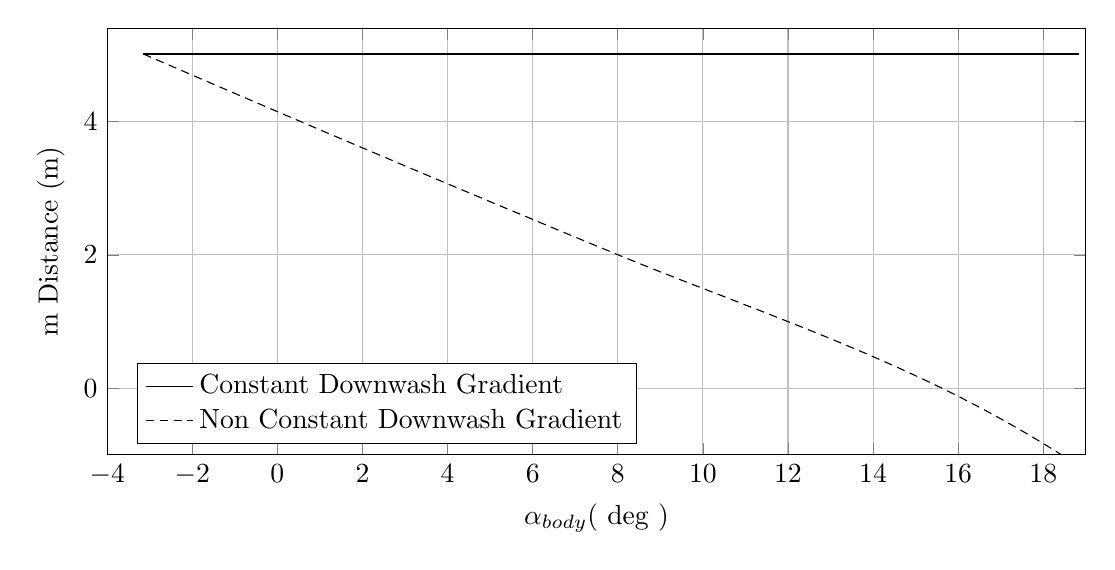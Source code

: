 %Disytance m Alpha Body 
\begin{tikzpicture}

\begin{axis}[
width=14.01cm,
height=7cm,
scaled ticks=false, tick label style={/pgf/number format/fixed},
xmin=-4,
xmax=19,
xlabel={$\alpha_{body}$( deg )},
xmajorgrids,
ymin=-1,
ymax=5.4,
ylabel={m Distance (m)},
ymajorgrids,
legend style={at={(0.03,0.12)},anchor=west,draw=black,fill=white,legend cell align=left},
legend entries = {Constant Downwash Gradient\\Non Constant Downwash Gradient\\}
]

\addplot [
color=black,
solid
]
table[row sep=crcr]{
-3.152	5.014\\
-2.899	5.014\\
-2.646	5.014\\
-2.393	5.014\\
-2.14	5.014\\
-1.887	5.014\\
-1.634	5.014\\
-1.381	5.014\\
-1.129	5.014\\
-0.876	5.014\\
-0.623	5.014\\
-0.37	5.014\\
-0.117	5.014\\
0.136	5.014\\
0.389	5.014\\
0.642	5.014\\
0.894	5.014\\
1.147	5.014\\
1.4	5.014\\
1.653	5.014\\
1.906	5.014\\
2.159	5.014\\
2.412	5.014\\
2.665	5.014\\
2.917	5.014\\
3.17	5.014\\
3.423	5.014\\
3.676	5.014\\
3.929	5.014\\
4.182	5.014\\
4.435	5.014\\
4.688	5.014\\
4.94	5.014\\
5.193	5.014\\
5.446	5.014\\
5.699	5.014\\
5.952	5.014\\
6.205	5.014\\
6.458	5.014\\
6.711	5.014\\
6.963	5.014\\
7.216	5.014\\
7.469	5.014\\
7.722	5.014\\
7.975	5.014\\
8.228	5.014\\
8.481	5.014\\
8.734	5.014\\
8.986	5.014\\
9.239	5.014\\
9.492	5.014\\
9.745	5.014\\
9.998	5.014\\
10.251	5.014\\
10.504	5.014\\
10.757	5.014\\
11.009	5.014\\
11.262	5.014\\
11.515	5.014\\
11.768	5.014\\
12.021	5.014\\
12.274	5.014\\
12.527	5.014\\
12.779	5.014\\
13.032	5.014\\
13.285	5.014\\
13.538	5.014\\
13.791	5.014\\
14.044	5.014\\
14.297	5.014\\
14.55	5.014\\
14.802	5.014\\
15.055	5.014\\
15.308	5.014\\
15.561	5.014\\
15.814	5.014\\
16.067	5.014\\
16.32	5.014\\
16.573	5.014\\
16.825	5.014\\
17.078	5.014\\
17.331	5.014\\
17.584	5.014\\
17.837	5.014\\
18.09	5.014\\
18.343	5.014\\
18.596	5.014\\
18.848	5.014\\
};

\addplot [
color=black,
densely dashed
]
table[row sep=crcr]{
-3.152	5.014\\
-2.899	4.944\\
-2.646	4.874\\
-2.393	4.805\\
-2.14	4.735\\
-1.887	4.665\\
-1.634	4.596\\
-1.381	4.527\\
-1.129	4.457\\
-0.876	4.388\\
-0.623	4.319\\
-0.37	4.25\\
-0.117	4.181\\
0.136	4.112\\
0.389	4.043\\
0.642	3.974\\
0.894	3.905\\
1.147	3.836\\
1.4	3.768\\
1.653	3.699\\
1.906	3.631\\
2.159	3.562\\
2.412	3.494\\
2.665	3.426\\
2.917	3.357\\
3.17	3.289\\
3.423	3.221\\
3.676	3.153\\
3.929	3.085\\
4.182	3.017\\
4.435	2.95\\
4.688	2.882\\
4.94	2.814\\
5.193	2.747\\
5.446	2.679\\
5.699	2.612\\
5.952	2.545\\
6.205	2.477\\
6.458	2.41\\
6.711	2.343\\
6.963	2.276\\
7.216	2.209\\
7.469	2.142\\
7.722	2.076\\
7.975	2.009\\
8.228	1.943\\
8.481	1.878\\
8.734	1.813\\
8.986	1.749\\
9.239	1.686\\
9.492	1.622\\
9.745	1.559\\
9.998	1.497\\
10.251	1.434\\
10.504	1.372\\
10.757	1.309\\
11.009	1.246\\
11.262	1.184\\
11.515	1.121\\
11.768	1.057\\
12.021	0.994\\
12.274	0.93\\
12.527	0.865\\
12.779	0.8\\
13.032	0.734\\
13.285	0.667\\
13.538	0.599\\
13.791	0.531\\
14.044	0.461\\
14.297	0.39\\
14.55	0.319\\
14.802	0.245\\
15.055	0.171\\
15.308	0.095\\
15.561	0.018\\
15.814	-0.062\\
16.067	-0.143\\
16.32	-0.226\\
16.573	-0.31\\
16.825	-0.397\\
17.078	-0.486\\
17.331	-0.578\\
17.584	-0.671\\
17.837	-0.767\\
18.09	-0.865\\
18.343	-0.965\\
18.596	-1.069\\
18.848	-1.174\\
};
\end{axis}
\end{tikzpicture}%